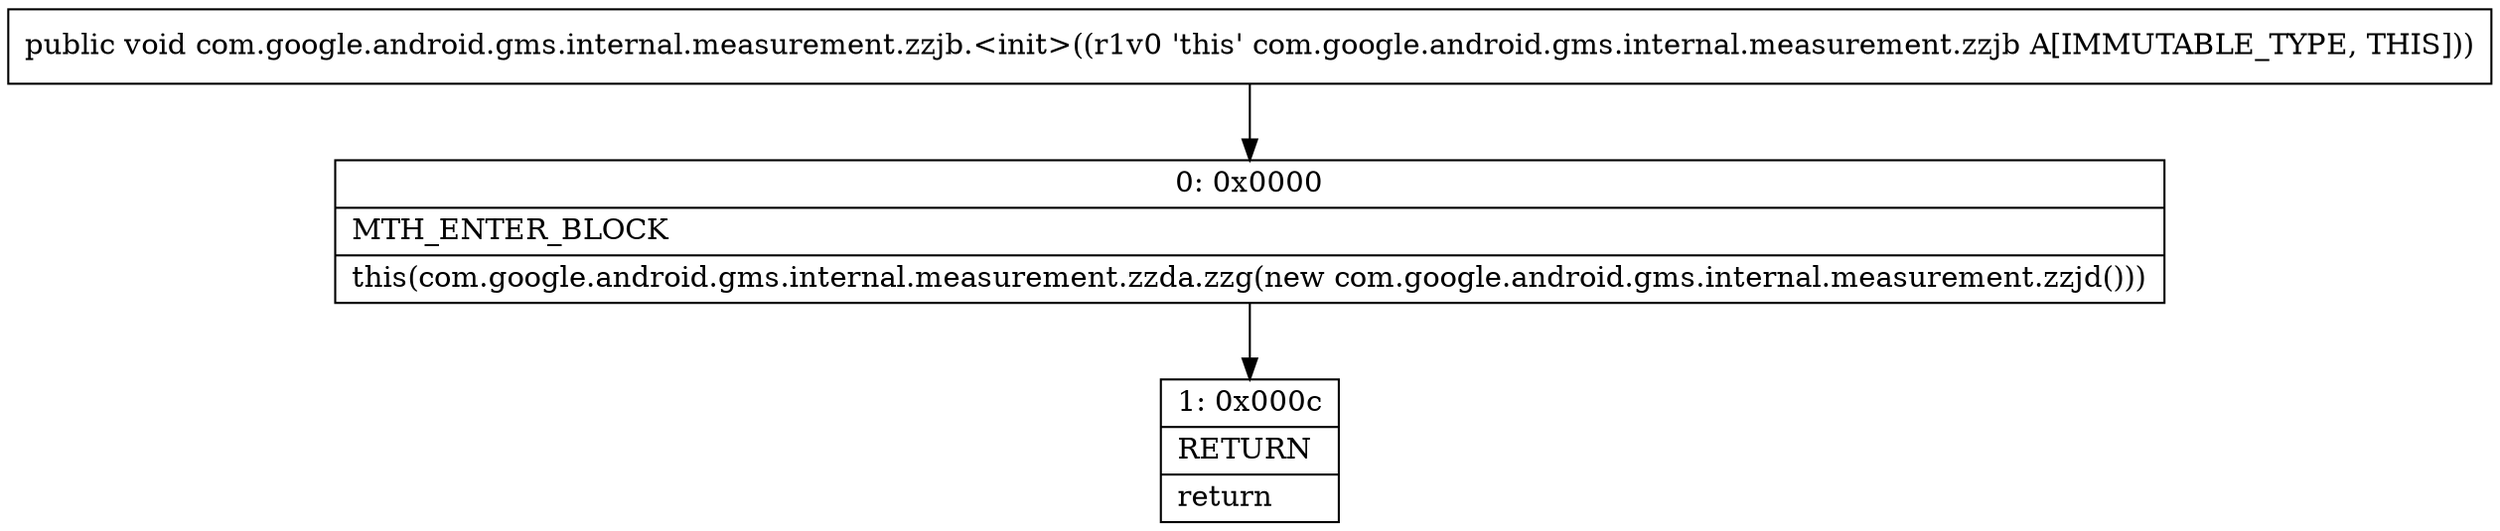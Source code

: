 digraph "CFG forcom.google.android.gms.internal.measurement.zzjb.\<init\>()V" {
Node_0 [shape=record,label="{0\:\ 0x0000|MTH_ENTER_BLOCK\l|this(com.google.android.gms.internal.measurement.zzda.zzg(new com.google.android.gms.internal.measurement.zzjd()))\l}"];
Node_1 [shape=record,label="{1\:\ 0x000c|RETURN\l|return\l}"];
MethodNode[shape=record,label="{public void com.google.android.gms.internal.measurement.zzjb.\<init\>((r1v0 'this' com.google.android.gms.internal.measurement.zzjb A[IMMUTABLE_TYPE, THIS])) }"];
MethodNode -> Node_0;
Node_0 -> Node_1;
}

